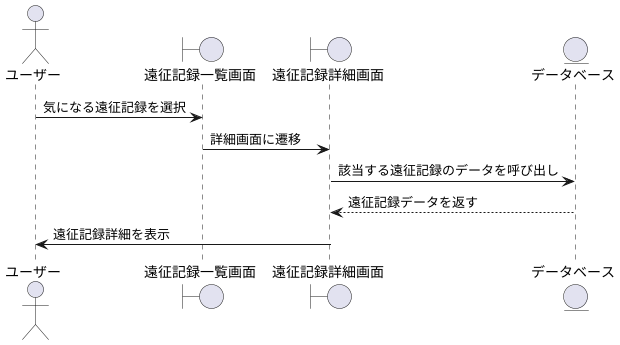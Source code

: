 @startuml
actor ユーザー as User
boundary "遠征記録一覧画面" as ExpeditionList
boundary "遠征記録詳細画面" as ExpeditionDetail
entity "データベース" as DB

User -> ExpeditionList: 気になる遠征記録を選択
ExpeditionList -> ExpeditionDetail: 詳細画面に遷移
ExpeditionDetail -> DB: 該当する遠征記録のデータを呼び出し
DB --> ExpeditionDetail: 遠征記録データを返す
ExpeditionDetail -> User: 遠征記録詳細を表示

@enduml
